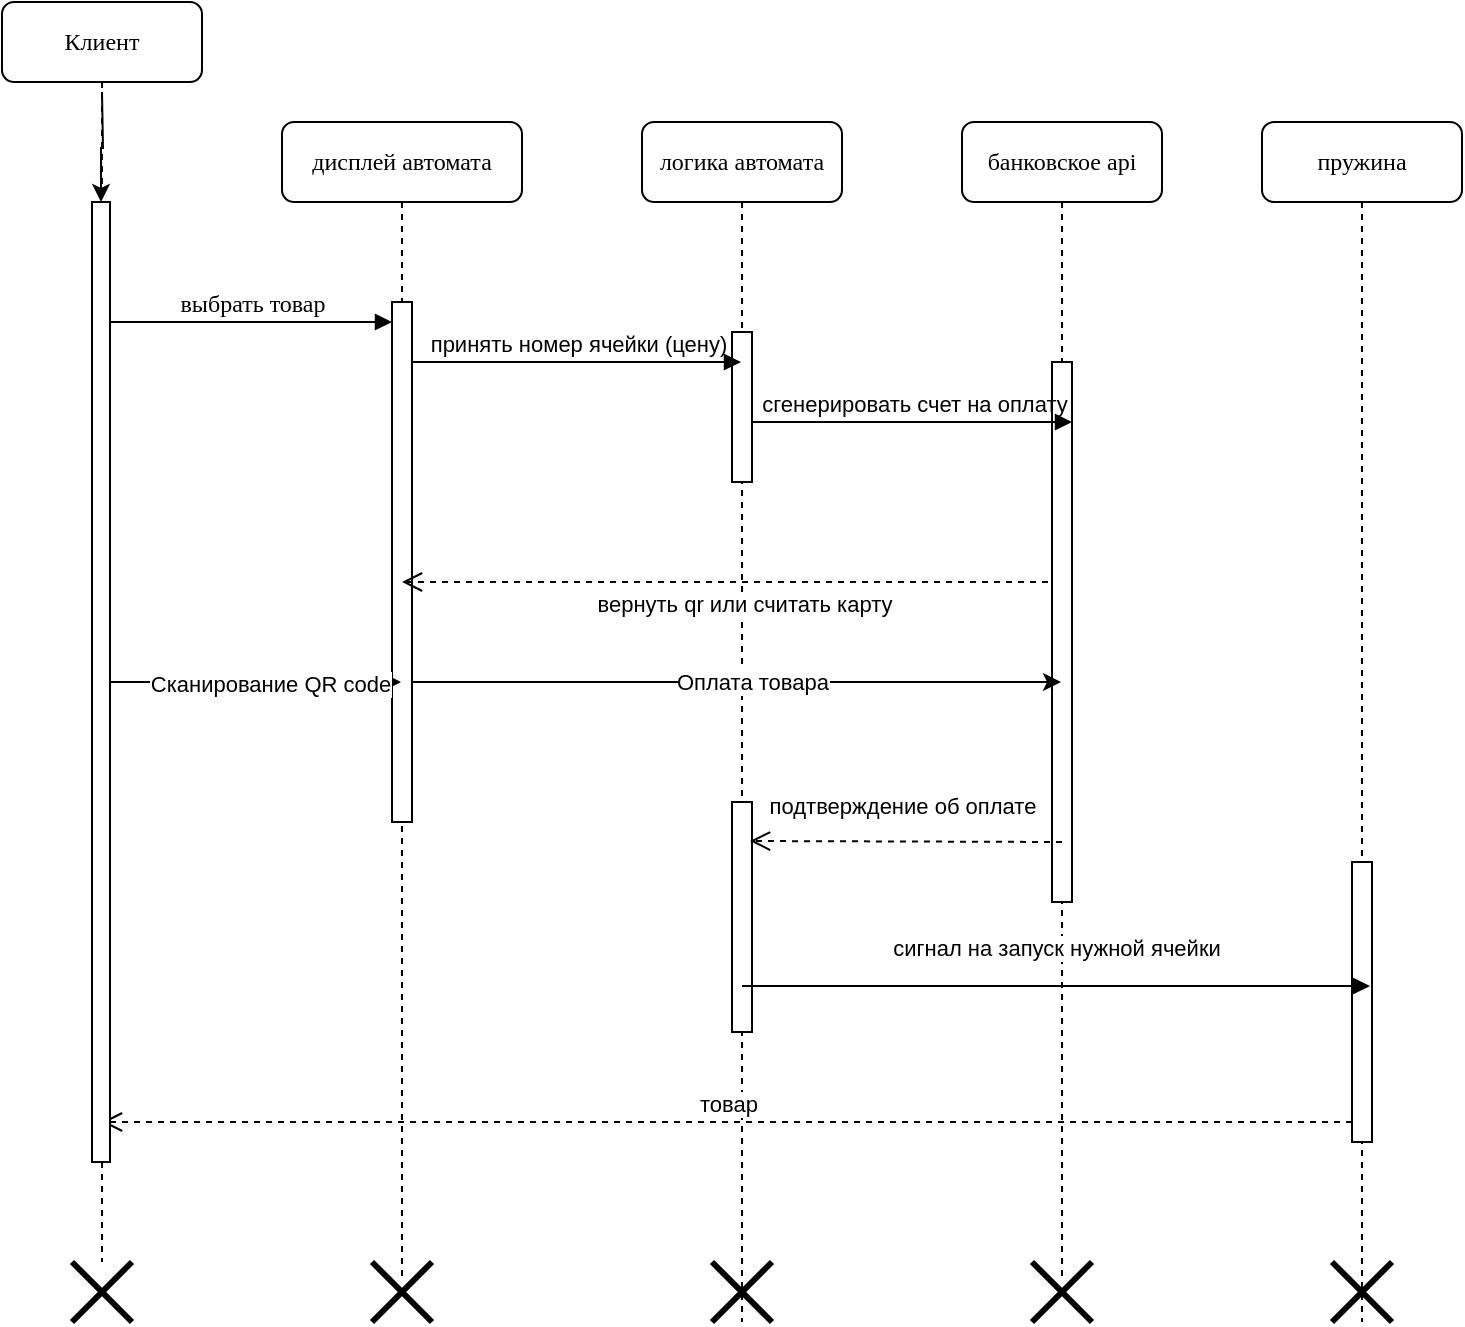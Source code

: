 <mxfile version="21.0.6" type="device"><diagram name="Page-1" id="13e1069c-82ec-6db2-03f1-153e76fe0fe0"><mxGraphModel dx="1195" dy="663" grid="1" gridSize="10" guides="1" tooltips="1" connect="1" arrows="1" fold="1" page="1" pageScale="1" pageWidth="1100" pageHeight="850" background="none" math="0" shadow="0"><root><mxCell id="0"/><mxCell id="1" parent="0"/><mxCell id="7baba1c4bc27f4b0-2" value="дисплей автомата" style="shape=umlLifeline;perimeter=lifelinePerimeter;whiteSpace=wrap;html=1;container=1;collapsible=0;recursiveResize=0;outlineConnect=0;rounded=1;shadow=0;comic=0;labelBackgroundColor=none;strokeWidth=1;fontFamily=Verdana;fontSize=12;align=center;" parent="1" vertex="1"><mxGeometry x="240" y="80" width="120" height="580" as="geometry"/></mxCell><mxCell id="Ibnr4GH7X9-NdwCCxbGp-4" value="" style="html=1;points=[];perimeter=orthogonalPerimeter;rounded=0;shadow=0;comic=0;labelBackgroundColor=none;strokeWidth=1;fontFamily=Verdana;fontSize=12;align=center;" parent="7baba1c4bc27f4b0-2" vertex="1"><mxGeometry x="55" y="90" width="10" height="260" as="geometry"/></mxCell><mxCell id="7baba1c4bc27f4b0-3" value="логика автомата" style="shape=umlLifeline;perimeter=lifelinePerimeter;whiteSpace=wrap;html=1;container=1;collapsible=0;recursiveResize=0;outlineConnect=0;rounded=1;shadow=0;comic=0;labelBackgroundColor=none;strokeWidth=1;fontFamily=Verdana;fontSize=12;align=center;" parent="1" vertex="1"><mxGeometry x="420" y="80" width="100" height="600" as="geometry"/></mxCell><mxCell id="Ibnr4GH7X9-NdwCCxbGp-6" value="" style="html=1;points=[];perimeter=orthogonalPerimeter;rounded=0;shadow=0;comic=0;labelBackgroundColor=none;strokeWidth=1;fontFamily=Verdana;fontSize=12;align=center;" parent="7baba1c4bc27f4b0-3" vertex="1"><mxGeometry x="45" y="105" width="10" height="75" as="geometry"/></mxCell><mxCell id="Ibnr4GH7X9-NdwCCxbGp-20" value="" style="html=1;points=[];perimeter=orthogonalPerimeter;rounded=0;shadow=0;comic=0;labelBackgroundColor=none;strokeWidth=1;fontFamily=Verdana;fontSize=12;align=center;" parent="7baba1c4bc27f4b0-3" vertex="1"><mxGeometry x="45" y="340" width="10" height="115" as="geometry"/></mxCell><mxCell id="Ibnr4GH7X9-NdwCCxbGp-28" value="" style="shape=umlDestroy;whiteSpace=wrap;html=1;strokeWidth=3;targetShapes=umlLifeline;" parent="7baba1c4bc27f4b0-3" vertex="1"><mxGeometry x="35" y="570" width="30" height="30" as="geometry"/></mxCell><mxCell id="7baba1c4bc27f4b0-4" value="банковское api" style="shape=umlLifeline;perimeter=lifelinePerimeter;whiteSpace=wrap;html=1;container=1;collapsible=0;recursiveResize=0;outlineConnect=0;rounded=1;shadow=0;comic=0;labelBackgroundColor=none;strokeWidth=1;fontFamily=Verdana;fontSize=12;align=center;" parent="1" vertex="1"><mxGeometry x="580" y="80" width="100" height="580" as="geometry"/></mxCell><mxCell id="Ibnr4GH7X9-NdwCCxbGp-8" value="" style="html=1;points=[];perimeter=orthogonalPerimeter;rounded=0;shadow=0;comic=0;labelBackgroundColor=none;strokeWidth=1;fontFamily=Verdana;fontSize=12;align=center;" parent="7baba1c4bc27f4b0-4" vertex="1"><mxGeometry x="45" y="120" width="10" height="270" as="geometry"/></mxCell><mxCell id="Ibnr4GH7X9-NdwCCxbGp-10" value="сгенерировать счет на оплату" style="html=1;verticalAlign=bottom;endArrow=block;edgeStyle=elbowEdgeStyle;elbow=vertical;curved=0;rounded=0;labelBackgroundColor=none;fontColor=default;" parent="7baba1c4bc27f4b0-4" source="Ibnr4GH7X9-NdwCCxbGp-6" edge="1"><mxGeometry x="0.007" width="80" relative="1" as="geometry"><mxPoint x="-90" y="150" as="sourcePoint"/><mxPoint x="55" y="150" as="targetPoint"/><Array as="points"/><mxPoint as="offset"/></mxGeometry></mxCell><mxCell id="Ibnr4GH7X9-NdwCCxbGp-11" value="вернуть qr или считать карту" style="html=1;verticalAlign=bottom;endArrow=open;dashed=1;endSize=8;edgeStyle=elbowEdgeStyle;elbow=vertical;curved=0;rounded=0;" parent="7baba1c4bc27f4b0-4" target="7baba1c4bc27f4b0-2" edge="1"><mxGeometry x="0.067" y="20" relative="1" as="geometry"><mxPoint x="45" y="270" as="sourcePoint"/><mxPoint x="-35" y="270" as="targetPoint"/><Array as="points"><mxPoint x="-80" y="230"/><mxPoint x="-30" y="270"/></Array><mxPoint as="offset"/></mxGeometry></mxCell><mxCell id="Ibnr4GH7X9-NdwCCxbGp-22" value="подтверждение об оплате" style="html=1;verticalAlign=bottom;endArrow=open;dashed=1;endSize=8;edgeStyle=elbowEdgeStyle;elbow=vertical;curved=0;rounded=0;entryX=0.9;entryY=0.165;entryDx=0;entryDy=0;entryPerimeter=0;" parent="7baba1c4bc27f4b0-4" target="Ibnr4GH7X9-NdwCCxbGp-20" edge="1"><mxGeometry x="0.032" y="-9" relative="1" as="geometry"><mxPoint x="50" y="360" as="sourcePoint"/><mxPoint x="-30" y="360" as="targetPoint"/><mxPoint as="offset"/></mxGeometry></mxCell><mxCell id="7baba1c4bc27f4b0-5" value="пружина" style="shape=umlLifeline;perimeter=lifelinePerimeter;whiteSpace=wrap;html=1;container=1;collapsible=0;recursiveResize=0;outlineConnect=0;rounded=1;shadow=0;comic=0;labelBackgroundColor=none;strokeWidth=1;fontFamily=Verdana;fontSize=12;align=center;" parent="1" vertex="1"><mxGeometry x="730" y="80" width="100" height="600" as="geometry"/></mxCell><mxCell id="Ibnr4GH7X9-NdwCCxbGp-9" value="" style="html=1;points=[];perimeter=orthogonalPerimeter;rounded=0;shadow=0;comic=0;labelBackgroundColor=none;strokeWidth=1;fontFamily=Verdana;fontSize=12;align=center;" parent="7baba1c4bc27f4b0-5" vertex="1"><mxGeometry x="45" y="370" width="10" height="140" as="geometry"/></mxCell><mxCell id="Ibnr4GH7X9-NdwCCxbGp-25" value="товар" style="html=1;verticalAlign=bottom;endArrow=open;dashed=1;endSize=8;edgeStyle=elbowEdgeStyle;elbow=vertical;curved=0;rounded=0;" parent="7baba1c4bc27f4b0-5" target="7baba1c4bc27f4b0-8" edge="1"><mxGeometry relative="1" as="geometry"><mxPoint x="45" y="500" as="sourcePoint"/><mxPoint x="-35" y="500" as="targetPoint"/></mxGeometry></mxCell><mxCell id="Ibnr4GH7X9-NdwCCxbGp-30" value="" style="shape=umlDestroy;whiteSpace=wrap;html=1;strokeWidth=3;targetShapes=umlLifeline;" parent="7baba1c4bc27f4b0-5" vertex="1"><mxGeometry x="35" y="570" width="30" height="30" as="geometry"/></mxCell><mxCell id="7baba1c4bc27f4b0-8" value="Клиент" style="shape=umlLifeline;perimeter=lifelinePerimeter;whiteSpace=wrap;html=1;container=1;collapsible=0;recursiveResize=0;outlineConnect=0;rounded=1;shadow=0;comic=0;labelBackgroundColor=none;strokeWidth=1;fontFamily=Verdana;fontSize=12;align=center;" parent="1" vertex="1"><mxGeometry x="100" y="20" width="100" height="630" as="geometry"/></mxCell><mxCell id="7baba1c4bc27f4b0-9" value="" style="html=1;points=[];perimeter=orthogonalPerimeter;rounded=0;shadow=0;comic=0;labelBackgroundColor=none;strokeWidth=1;fontFamily=Verdana;fontSize=12;align=center;" parent="7baba1c4bc27f4b0-8" vertex="1"><mxGeometry x="45" y="100" width="9" height="480" as="geometry"/></mxCell><mxCell id="7baba1c4bc27f4b0-11" value="выбрать товар" style="html=1;verticalAlign=bottom;endArrow=block;labelBackgroundColor=none;fontFamily=Verdana;fontSize=12;edgeStyle=elbowEdgeStyle;elbow=vertical;fontColor=default;" parent="1" source="7baba1c4bc27f4b0-9" target="Ibnr4GH7X9-NdwCCxbGp-4" edge="1"><mxGeometry relative="1" as="geometry"><mxPoint x="220" y="190" as="sourcePoint"/><mxPoint x="285" y="180" as="targetPoint"/><Array as="points"><mxPoint x="230" y="180"/></Array></mxGeometry></mxCell><mxCell id="Ibnr4GH7X9-NdwCCxbGp-1" value="" style="edgeStyle=orthogonalEdgeStyle;rounded=0;orthogonalLoop=1;jettySize=auto;html=1;labelBackgroundColor=none;fontColor=default;" parent="1" target="7baba1c4bc27f4b0-9" edge="1"><mxGeometry relative="1" as="geometry"><mxPoint x="150" y="65" as="sourcePoint"/></mxGeometry></mxCell><mxCell id="Ibnr4GH7X9-NdwCCxbGp-5" value="принять номер ячейки (цену)" style="html=1;verticalAlign=bottom;endArrow=block;edgeStyle=elbowEdgeStyle;elbow=vertical;curved=0;rounded=0;labelBackgroundColor=none;fontColor=default;" parent="1" source="Ibnr4GH7X9-NdwCCxbGp-4" target="7baba1c4bc27f4b0-3" edge="1"><mxGeometry width="80" relative="1" as="geometry"><mxPoint x="330" y="190" as="sourcePoint"/><mxPoint x="410" y="190" as="targetPoint"/><Array as="points"><mxPoint x="360" y="200"/></Array></mxGeometry></mxCell><mxCell id="Ibnr4GH7X9-NdwCCxbGp-24" value="сигнал на запуск нужной ячейки" style="html=1;verticalAlign=bottom;endArrow=block;edgeStyle=elbowEdgeStyle;elbow=vertical;curved=0;rounded=0;entryX=0.9;entryY=0.443;entryDx=0;entryDy=0;entryPerimeter=0;" parent="1" source="7baba1c4bc27f4b0-3" target="Ibnr4GH7X9-NdwCCxbGp-9" edge="1"><mxGeometry y="10" width="80" relative="1" as="geometry"><mxPoint x="520" y="510" as="sourcePoint"/><mxPoint x="600" y="510" as="targetPoint"/><mxPoint as="offset"/></mxGeometry></mxCell><mxCell id="Ibnr4GH7X9-NdwCCxbGp-26" value="" style="shape=umlDestroy;whiteSpace=wrap;html=1;strokeWidth=3;targetShapes=umlLifeline;" parent="1" vertex="1"><mxGeometry x="135" y="650" width="30" height="30" as="geometry"/></mxCell><mxCell id="Ibnr4GH7X9-NdwCCxbGp-27" value="" style="shape=umlDestroy;whiteSpace=wrap;html=1;strokeWidth=3;targetShapes=umlLifeline;" parent="1" vertex="1"><mxGeometry x="285" y="650" width="30" height="30" as="geometry"/></mxCell><mxCell id="Ibnr4GH7X9-NdwCCxbGp-29" value="" style="shape=umlDestroy;whiteSpace=wrap;html=1;strokeWidth=3;targetShapes=umlLifeline;" parent="1" vertex="1"><mxGeometry x="615" y="650" width="30" height="30" as="geometry"/></mxCell><mxCell id="8ShZZGAA-VHqOajV30CC-2" style="edgeStyle=orthogonalEdgeStyle;rounded=0;orthogonalLoop=1;jettySize=auto;html=1;" edge="1" parent="1" source="7baba1c4bc27f4b0-9" target="7baba1c4bc27f4b0-2"><mxGeometry relative="1" as="geometry"><Array as="points"><mxPoint x="250" y="360"/><mxPoint x="250" y="360"/></Array></mxGeometry></mxCell><mxCell id="8ShZZGAA-VHqOajV30CC-3" value="Сканирование QR code" style="edgeLabel;html=1;align=center;verticalAlign=middle;resizable=0;points=[];" vertex="1" connectable="0" parent="8ShZZGAA-VHqOajV30CC-2"><mxGeometry x="0.096" y="-1" relative="1" as="geometry"><mxPoint as="offset"/></mxGeometry></mxCell><mxCell id="8ShZZGAA-VHqOajV30CC-4" style="edgeStyle=orthogonalEdgeStyle;rounded=0;orthogonalLoop=1;jettySize=auto;html=1;" edge="1" parent="1" source="Ibnr4GH7X9-NdwCCxbGp-4" target="7baba1c4bc27f4b0-4"><mxGeometry relative="1" as="geometry"><Array as="points"><mxPoint x="540" y="360"/><mxPoint x="540" y="360"/></Array></mxGeometry></mxCell><mxCell id="8ShZZGAA-VHqOajV30CC-6" value="Оплата товара" style="edgeLabel;html=1;align=center;verticalAlign=middle;resizable=0;points=[];" vertex="1" connectable="0" parent="8ShZZGAA-VHqOajV30CC-4"><mxGeometry x="0.044" relative="1" as="geometry"><mxPoint as="offset"/></mxGeometry></mxCell></root></mxGraphModel></diagram></mxfile>